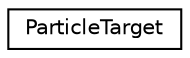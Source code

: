 digraph G
{
  edge [fontname="Helvetica",fontsize="10",labelfontname="Helvetica",labelfontsize="10"];
  node [fontname="Helvetica",fontsize="10",shape=record];
  rankdir=LR;
  Node1 [label="ParticleTarget",height=0.2,width=0.4,color="black", fillcolor="white", style="filled",URL="$df/db9/structParticleTarget.html"];
}
